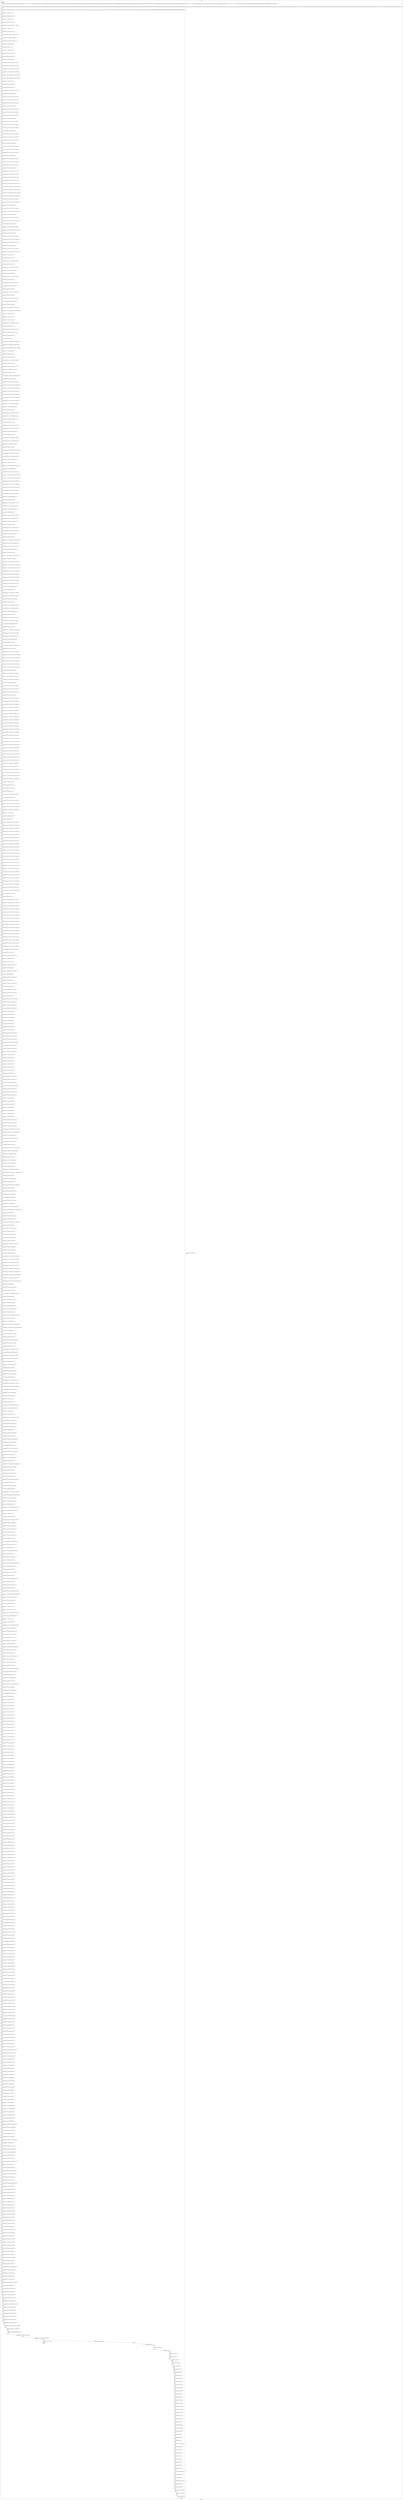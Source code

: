 digraph G {
label="Btor2XCFA";
subgraph cluster_0 {
label="main";
main_init[];
l1[];
l3[];
l4[];
l5[];
l6[];
l7[];
l8[];
l9[];
l10[];
l11[];
l12[];
l13[];
l14[];
l15[];
l16[];
l17[];
l18[];
l19[];
l20[];
l21[];
l22[];
l23[];
l24[];
l25[];
l26[];
l27[];
l28[];
l29[];
l30[];
l31[];
l32[];
l33[];
l34[];
l35[];
l36[];
l37[];
l38[];
l39[];
l40[];
l41[];
l42[];
l43[];
l44[];
l45[];
l46[];
l47[];
l48[];
l49[];
l50[];
l51[];
l52[];
l53[];
l54[];
l55[];
l56[];
l57[];
l58[];
l59[];
l60[];
l61[];
l62[];
l63[];
l64[];
l65[];
l66[];
l67[];
l68[];
l69[];
l70[];
l71[];
l72[];
l73[];
l74[];
l75[];
l76[];
l77[];
l78[];
l79[];
l80[];
l81[];
l82[];
l83[];
l84[];
l85[];
l86[];
l87[];
l88[];
l89[];
l90[];
l91[];
l92[];
l93[];
l94[];
l95[];
l96[];
l97[];
l98[];
l99[];
l100[];
l101[];
l102[];
l103[];
l104[];
l105[];
l106[];
l107[];
l108[];
l109[];
l110[];
l111[];
l112[];
l113[];
l114[];
l115[];
l116[];
l117[];
l118[];
l119[];
l120[];
l121[];
l122[];
l123[];
l124[];
l125[];
l126[];
l127[];
l128[];
l129[];
l130[];
l131[];
l132[];
l133[];
l134[];
l135[];
l136[];
l137[];
l138[];
l139[];
l140[];
l141[];
l142[];
l143[];
l144[];
l145[];
l146[];
l147[];
l148[];
l149[];
l150[];
l151[];
l152[];
l153[];
l154[];
l155[];
l156[];
l157[];
l158[];
l159[];
l160[];
l161[];
l162[];
l163[];
l164[];
l165[];
l166[];
l167[];
l168[];
l169[];
l170[];
l171[];
l172[];
l173[];
l174[];
l175[];
l176[];
l177[];
l178[];
l179[];
l180[];
l181[];
l182[];
l183[];
l184[];
l185[];
l186[];
l187[];
l188[];
l189[];
l190[];
l191[];
l192[];
l193[];
l194[];
l195[];
l196[];
l197[];
l198[];
l199[];
l200[];
l201[];
l202[];
l203[];
l204[];
l205[];
l206[];
l207[];
l208[];
l209[];
l210[];
l211[];
l212[];
l213[];
l214[];
l215[];
l216[];
l217[];
l218[];
l219[];
l220[];
l221[];
l222[];
l223[];
l224[];
l225[];
l226[];
l227[];
l228[];
l229[];
l230[];
l231[];
l232[];
l233[];
l234[];
l235[];
l236[];
l237[];
l238[];
l239[];
l240[];
l241[];
l242[];
l243[];
l244[];
l245[];
l246[];
l247[];
l248[];
l249[];
l250[];
l251[];
l252[];
l253[];
l254[];
l255[];
l256[];
l257[];
l258[];
l259[];
l260[];
l261[];
l262[];
l263[];
l264[];
l265[];
l266[];
l267[];
l268[];
l269[];
l270[];
l271[];
l272[];
l273[];
l274[];
l275[];
l276[];
l277[];
l278[];
l279[];
l280[];
l281[];
l282[];
l283[];
l284[];
l285[];
l286[];
l287[];
l288[];
l289[];
l290[];
l291[];
l292[];
l293[];
l294[];
l295[];
l296[];
l297[];
l298[];
l299[];
l300[];
l301[];
l302[];
l303[];
l304[];
l305[];
l306[];
l307[];
l308[];
l309[];
l310[];
l311[];
l312[];
l313[];
l314[];
l315[];
l316[];
l317[];
l318[];
l319[];
l320[];
l321[];
l322[];
l323[];
l324[];
l325[];
l326[];
l327[];
l328[];
l329[];
l330[];
l331[];
l332[];
l333[];
l334[];
l335[];
l336[];
l337[];
l338[];
l339[];
l340[];
l341[];
l342[];
l343[];
l344[];
l345[];
l346[];
l347[];
l348[];
l349[];
l350[];
l351[];
l352[];
l353[];
l354[];
l355[];
l356[];
l357[];
l358[];
l359[];
l360[];
l361[];
l362[];
l363[];
l364[];
l365[];
l366[];
l367[];
l368[];
l369[];
l370[];
l371[];
l372[];
l373[];
l374[];
l375[];
l376[];
l377[];
l378[];
l379[];
l380[];
l381[];
l382[];
l383[];
l384[];
l385[];
l386[];
l387[];
l388[];
l389[];
l390[];
l391[];
l392[];
l393[];
l394[];
l395[];
l396[];
l397[];
l398[];
l399[];
l400[];
l401[];
l402[];
l403[];
l404[];
l405[];
l406[];
l407[];
l408[];
l409[];
l410[];
l411[];
l412[];
l413[];
l414[];
l415[];
l416[];
l417[];
l418[];
l419[];
l420[];
l421[];
l422[];
l423[];
l424[];
l425[];
l426[];
l427[];
l428[];
l429[];
l430[];
l431[];
l432[];
l433[];
l434[];
l435[];
l436[];
l437[];
l438[];
l439[];
l440[];
l441[];
l442[];
l443[];
l444[];
l445[];
l446[];
l447[];
l448[];
l449[];
l450[];
l451[];
l452[];
l453[];
l454[];
l455[];
l456[];
l457[];
l458[];
l459[];
l460[];
l461[];
l462[];
l463[];
l464[];
l465[];
l466[];
l467[];
l468[];
l469[];
l470[];
l471[];
l472[];
l473[];
l474[];
l475[];
l476[];
l477[];
l478[];
l479[];
l480[];
l481[];
l482[];
l483[];
l484[];
l485[];
l486[];
l487[];
l488[];
l489[];
l490[];
l491[];
l492[];
l493[];
l494[];
l495[];
l496[];
l497[];
l498[];
l499[];
l500[];
l501[];
l502[];
l503[];
l504[];
l505[];
l506[];
l507[];
l508[];
l509[];
l510[];
l511[];
l512[];
l513[];
l514[];
l515[];
l516[];
l517[];
l518[];
l519[];
l520[];
l521[];
l522[];
l523[];
l524[];
l525[];
l526[];
l527[];
l528[];
l529[];
l530[];
l531[];
l532[];
l533[];
l534[];
l535[];
l536[];
l537[];
l538[];
l539[];
l540[];
l541[];
l542[];
l543[];
l544[];
l545[];
l546[];
l547[];
l548[];
l549[];
l550[];
l551[];
l552[];
l553[];
l554[];
l555[];
l556[];
l557[];
l558[];
l559[];
l560[];
l561[];
l562[];
l563[];
l564[];
l565[];
l566[];
l567[];
l568[];
l569[];
l570[];
l571[];
l572[];
l573[];
l574[];
l575[];
l576[];
l577[];
l578[];
l579[];
l580[];
l581[];
l582[];
l583[];
l584[];
l585[];
l586[];
l587[];
l588[];
l589[];
l590[];
l591[];
l592[];
l593[];
l594[];
l595[];
l596[];
l597[];
l598[];
l599[];
l600[];
l601[];
l602[];
l603[];
l604[];
l605[];
l606[];
l607[];
l608[];
l609[];
l610[];
l611[];
l612[];
l613[];
l614[];
l615[];
l616[];
l617[];
l618[];
l619[];
l620[];
l621[];
l622[];
l623[];
l624[];
l625[];
l626[];
l627[];
l628[];
l629[];
l630[];
l631[];
l632[];
l633[];
l634[];
l635[];
l636[];
l637[];
l638[];
l639[];
l640[];
l641[];
l642[];
l643[];
l644[];
l645[];
l646[];
l647[];
l648[];
l649[];
l650[];
l651[];
l652[];
l653[];
l654[];
l655[];
l656[];
l657[];
l658[];
l659[];
l660[];
l661[];
l662[];
l663[];
l664[];
l665[];
l666[];
l667[];
l668[];
l669[];
l670[];
l671[];
l672[];
l673[];
l674[];
l675[];
l676[];
l677[];
l678[];
l679[];
l680[];
l681[];
l682[];
l683[];
l684[];
l685[];
l686[];
l687[];
l688[];
l689[];
l690[];
l691[];
l692[];
l693[];
l694[];
l695[];
l696[];
l697[];
l698[];
l699[];
l700[];
l701[];
l702[];
l703[];
l704[];
l705[];
l706[];
l707[];
l708[];
l709[];
l710[];
l711[];
l712[];
l713[];
l714[];
l715[];
l716[];
l717[];
l718[];
l719[];
l720[];
l721[];
l722[];
l723[];
l724[];
l725[];
l726[];
l727[];
l728[];
l729[];
l730[];
l731[];
l732[];
l733[];
l734[];
l735[];
l736[];
l737[];
l738[];
l739[];
l740[];
l741[];
l742[];
l743[];
l744[];
l745[];
l746[];
l747[];
l748[];
l749[];
l750[];
l751[];
l752[];
l753[];
l754[];
l755[];
main_error[];
l756[];
l757[];
l758[];
l759[];
l760[];
l761[];
l762[];
l763[];
l764[];
l765[];
l766[];
l767[];
l768[];
l769[];
l770[];
l771[];
l772[];
l773[];
l774[];
l775[];
l776[];
l777[];
l778[];
l779[];
l780[];
l781[];
l782[];
l783[];
l784[];
l785[];
l786[];
l787[];
l788[];
l789[];
l790[];
l791[];
l792[];
l793[];
l794[];
l795[];
l796[];
l797[];
l798[];
l799[];
l800[];
l801[];
l802[];
l803[];
l804[];
l805[];
l806[];
main_init -> l1 [label="[(assign const_7 #b00000000),(assign const_40 #b0000000000000000),(assign const_73 #b0),(assign const_112 #b0000000000000000),(assign const_114 #b00000000000000000000000000010000),(assign const_126 #b0000000000000001),(assign const_130 #b00000000000000000000000000000000),(assign const_133 #b00000000000000000000000000000010),(assign const_134 #b000000000000000000000000),(assign const_135 #b00000000000000000000000000000001),(assign const_149 #b00000000),(assign const_166 #b00000000000000000000000000000011),(assign const_173 #b00000000000000000000000000000100),(assign const_180 #b00000000000000000000000000000101),(assign const_369 #b1111111111111111),(assign const_401 #b0000000000000000),(assign const_429 #b00000010),(assign const_431 #b00000001),(assign const_590 #b11111111111111111111111111111111),(assign const_615 #b00000011),(assign const_639 #b00000000000000000000000000000110),(assign const_653 #b00000000000000000000000000001010)] "];
l3 -> l4 [label="[(havoc input_125),(havoc input_129),(havoc input_153),(havoc input_159),(havoc input_165),(havoc input_172),(havoc input_179),(havoc input_187),(havoc input_222),(havoc input_230),(havoc input_236),(havoc input_242),(havoc input_255),(havoc input_267),(havoc input_366),(havoc input_367),(havoc input_374),(havoc input_380),(havoc input_386),(havoc input_391),(havoc input_396),(havoc input_420),(havoc input_428),(havoc input_430),(havoc input_432),(havoc input_441),(havoc input_442),(havoc input_443),(havoc input_444),(havoc input_445),(havoc input_446),(havoc input_471),(havoc input_474),(havoc input_475),(havoc input_476),(havoc input_477),(havoc input_478),(havoc input_479),(havoc input_521)] "];
l4 -> l5 [label="[(assign binary_113 (++ state_41 const_112))] "];
l5 -> l6 [label="[(assign binary_115 (bvashr binary_113 const_114))] "];
l6 -> l7 [label="[(assign binary_116 (++ state_43 const_112))] "];
l7 -> l8 [label="[(assign binary_117 (bvashr binary_116 const_114))] "];
l8 -> l9 [label="[(assign comparison_118 (ite (= binary_115 binary_117) #b1 #b0))] "];
l9 -> l10 [label="[(assign binary_119 (++ state_49 const_112))] "];
l10 -> l11 [label="[(assign binary_120 (bvashr binary_119 const_114))] "];
l11 -> l12 [label="[(assign comparison_121 (ite (= binary_115 binary_120) #b1 #b0))] "];
l12 -> l13 [label="[(assign binary_122 (bvor comparison_118 comparison_121))] "];
l13 -> l14 [label="[(assign binary_123 (bvand (bvnot state_110) binary_122))] "];
l14 -> l15 [label="[(assign binary_127 (bvxor const_126 state_59))] "];
l15 -> l16 [label="[(assign slice_128 (extract binary_127 0 8))] "];
l16 -> l17 [label="[(assign binary_131 (++ state_65 const_112))] "];
l17 -> l18 [label="[(assign binary_132 (bvashr binary_131 const_114))] "];
l18 -> l19 [label="[(assign binary_136 (bvmul const_133 binary_132))] "];
l19 -> l20 [label="[(assign binary_137 (bvadd const_135 binary_136))] "];
l20 -> l21 [label="[(assign comparison_138 (ite (= const_130 binary_137) #b1 #b0))] "];
l21 -> l22 [label="[(assign comparison_139 (ite (= const_135 binary_137) #b1 #b0))] "];
l22 -> l23 [label="[(assign comparison_140 (ite (= const_133 binary_137) #b1 #b0))] "];
l23 -> l24 [label="[(assign ternary_141 (ite (= comparison_140 #b1) state_36 state_38))] "];
l24 -> l25 [label="[(assign ternary_142 (ite (= comparison_139 #b1) state_34 ternary_141))] "];
l25 -> l26 [label="[(assign ternary_143 (ite (= comparison_138 #b1) state_32 ternary_142))] "];
l26 -> l27 [label="[(assign binary_144 (++ const_134 ternary_143))] "];
l27 -> l28 [label="[(assign binary_145 (bvmul const_133 binary_144))] "];
l28 -> l29 [label="[(assign binary_146 (bvadd binary_132 binary_145))] "];
l29 -> l30 [label="[(assign comparison_147 (ite (= const_130 binary_146) #b1 #b0))] "];
l30 -> l31 [label="[(assign binary_148 (bvand input_129 comparison_147))] "];
l31 -> l32 [label="[(assign ternary_150 (ite (= binary_148 #b1) const_149 state_8))] "];
l32 -> l33 [label="[(assign ternary_151 (ite (= input_125 #b1) slice_128 ternary_150))] "];
l33 -> l34 [label="[(assign comparison_154 (ite (= const_135 binary_146) #b1 #b0))] "];
l34 -> l35 [label="[(assign binary_155 (bvand input_129 comparison_154))] "];
l35 -> l36 [label="[(assign ternary_156 (ite (= binary_155 #b1) const_149 state_10))] "];
l36 -> l37 [label="[(assign ternary_157 (ite (= input_153 #b1) slice_128 ternary_156))] "];
l37 -> l38 [label="[(assign comparison_160 (ite (= const_133 binary_146) #b1 #b0))] "];
l38 -> l39 [label="[(assign binary_161 (bvand input_129 comparison_160))] "];
l39 -> l40 [label="[(assign ternary_162 (ite (= binary_161 #b1) const_149 state_12))] "];
l40 -> l41 [label="[(assign ternary_163 (ite (= input_159 #b1) slice_128 ternary_162))] "];
l41 -> l42 [label="[(assign comparison_167 (ite (= const_166 binary_146) #b1 #b0))] "];
l42 -> l43 [label="[(assign binary_168 (bvand input_129 comparison_167))] "];
l43 -> l44 [label="[(assign ternary_169 (ite (= binary_168 #b1) const_149 state_14))] "];
l44 -> l45 [label="[(assign ternary_170 (ite (= input_165 #b1) slice_128 ternary_169))] "];
l45 -> l46 [label="[(assign comparison_174 (ite (= const_173 binary_146) #b1 #b0))] "];
l46 -> l47 [label="[(assign binary_175 (bvand input_129 comparison_174))] "];
l47 -> l48 [label="[(assign ternary_176 (ite (= binary_175 #b1) const_149 state_16))] "];
l48 -> l49 [label="[(assign ternary_177 (ite (= input_172 #b1) slice_128 ternary_176))] "];
l49 -> l50 [label="[(assign comparison_181 (ite (= const_180 binary_146) #b1 #b0))] "];
l50 -> l51 [label="[(assign binary_182 (bvand input_129 comparison_181))] "];
l51 -> l52 [label="[(assign ternary_183 (ite (= binary_182 #b1) const_149 state_18))] "];
l52 -> l53 [label="[(assign ternary_184 (ite (= input_179 #b1) slice_128 ternary_183))] "];
l53 -> l54 [label="[(assign comparison_186 (ite (= const_130 binary_132) #b1 #b0))] "];
l54 -> l55 [label="[(assign binary_188 (bvand comparison_186 input_187))] "];
l55 -> l56 [label="[(assign comparison_189 (ite (= const_135 binary_132) #b1 #b0))] "];
l56 -> l57 [label="[(assign comparison_190 (ite (= const_133 binary_132) #b1 #b0))] "];
l57 -> l58 [label="[(assign comparison_191 (ite (= const_166 binary_132) #b1 #b0))] "];
l58 -> l59 [label="[(assign comparison_192 (ite (= const_173 binary_132) #b1 #b0))] "];
l59 -> l60 [label="[(assign ternary_193 (ite (= comparison_192 #b1) state_16 state_18))] "];
l60 -> l61 [label="[(assign ternary_194 (ite (= comparison_191 #b1) state_14 ternary_193))] "];
l61 -> l62 [label="[(assign ternary_195 (ite (= comparison_190 #b1) state_12 ternary_194))] "];
l62 -> l63 [label="[(assign ternary_196 (ite (= comparison_189 #b1) state_10 ternary_195))] "];
l63 -> l64 [label="[(assign ternary_197 (ite (= comparison_186 #b1) state_8 ternary_196))] "];
l64 -> l65 [label="[(assign ternary_198 (ite (= binary_148 #b1) const_149 state_20))] "];
l65 -> l66 [label="[(assign ternary_199 (ite (= binary_188 #b1) ternary_197 ternary_198))] "];
l66 -> l67 [label="[(assign binary_201 (bvand comparison_189 input_187))] "];
l67 -> l68 [label="[(assign ternary_202 (ite (= binary_155 #b1) const_149 state_22))] "];
l68 -> l69 [label="[(assign ternary_203 (ite (= binary_201 #b1) ternary_197 ternary_202))] "];
l69 -> l70 [label="[(assign binary_205 (bvand comparison_190 input_187))] "];
l70 -> l71 [label="[(assign ternary_206 (ite (= binary_161 #b1) const_149 state_24))] "];
l71 -> l72 [label="[(assign ternary_207 (ite (= binary_205 #b1) ternary_197 ternary_206))] "];
l72 -> l73 [label="[(assign binary_209 (bvand comparison_191 input_187))] "];
l73 -> l74 [label="[(assign ternary_210 (ite (= binary_168 #b1) const_149 state_26))] "];
l74 -> l75 [label="[(assign ternary_211 (ite (= binary_209 #b1) ternary_197 ternary_210))] "];
l75 -> l76 [label="[(assign binary_213 (bvand comparison_192 input_187))] "];
l76 -> l77 [label="[(assign ternary_214 (ite (= binary_175 #b1) const_149 state_28))] "];
l77 -> l78 [label="[(assign ternary_215 (ite (= binary_213 #b1) ternary_197 ternary_214))] "];
l78 -> l79 [label="[(assign comparison_217 (ite (= const_180 binary_132) #b1 #b0))] "];
l79 -> l80 [label="[(assign binary_218 (bvand input_187 comparison_217))] "];
l80 -> l81 [label="[(assign ternary_219 (ite (= binary_182 #b1) const_149 state_30))] "];
l81 -> l82 [label="[(assign ternary_220 (ite (= binary_218 #b1) ternary_197 ternary_219))] "];
l82 -> l83 [label="[(assign binary_223 (++ state_45 const_112))] "];
l83 -> l84 [label="[(assign binary_224 (bvashr binary_223 const_114))] "];
l84 -> l85 [label="[(assign comparison_225 (ite (= const_130 binary_224) #b1 #b0))] "];
l85 -> l86 [label="[(assign binary_226 (bvadd const_135 binary_224))] "];
l86 -> l87 [label="[(assign comparison_227 (ite (= const_130 binary_226) #b1 #b0))] "];
l87 -> l88 [label="[(assign binary_228 (bvor comparison_225 comparison_227))] "];
l88 -> l89 [label="[(assign binary_229 (bvand input_222 binary_228))] "];
l89 -> l90 [label="[(assign comparison_231 (ite (= const_130 binary_117) #b1 #b0))] "];
l90 -> l91 [label="[(assign binary_232 (bvadd const_135 binary_117))] "];
l91 -> l92 [label="[(assign comparison_233 (ite (= const_130 binary_232) #b1 #b0))] "];
l92 -> l93 [label="[(assign binary_234 (bvor comparison_231 comparison_233))] "];
l93 -> l94 [label="[(assign binary_235 (bvand input_230 binary_234))] "];
l94 -> l95 [label="[(assign comparison_237 (ite (= const_130 binary_115) #b1 #b0))] "];
l95 -> l96 [label="[(assign binary_238 (bvadd const_135 binary_115))] "];
l96 -> l97 [label="[(assign comparison_239 (ite (= const_130 binary_238) #b1 #b0))] "];
l97 -> l98 [label="[(assign binary_240 (bvor comparison_237 comparison_239))] "];
l98 -> l99 [label="[(assign binary_241 (bvand input_236 binary_240))] "];
l99 -> l100 [label="[(assign ternary_243 (ite (= comparison_189 #b1) state_49 state_51))] "];
l100 -> l101 [label="[(assign ternary_244 (ite (= comparison_186 #b1) state_47 ternary_243))] "];
l101 -> l102 [label="[(assign binary_245 (++ ternary_244 const_112))] "];
l102 -> l103 [label="[(assign binary_246 (bvashr binary_245 const_114))] "];
l103 -> l104 [label="[(assign binary_247 (bvmul const_133 binary_246))] "];
l104 -> l105 [label="[(assign comparison_248 (ite (= const_130 binary_247) #b1 #b0))] "];
l105 -> l106 [label="[(assign binary_249 (bvadd const_135 binary_247))] "];
l106 -> l107 [label="[(assign comparison_250 (ite (= const_130 binary_249) #b1 #b0))] "];
l107 -> l108 [label="[(assign binary_251 (bvor comparison_248 comparison_250))] "];
l108 -> l109 [label="[(assign binary_252 (bvand input_242 binary_251))] "];
l109 -> l110 [label="[(assign slice_253 (extract state_65 0 8))] "];
l110 -> l111 [label="[(assign ternary_254 (ite (= comparison_250 #b1) slice_253 slice_128))] "];
l111 -> l112 [label="[(assign ternary_256 (ite (= comparison_189 #b1) state_43 state_45))] "];
l112 -> l113 [label="[(assign ternary_257 (ite (= comparison_186 #b1) state_41 ternary_256))] "];
l113 -> l114 [label="[(assign binary_258 (++ ternary_257 const_112))] "];
l114 -> l115 [label="[(assign binary_259 (bvashr binary_258 const_114))] "];
l115 -> l116 [label="[(assign binary_260 (bvmul const_133 binary_259))] "];
l116 -> l117 [label="[(assign comparison_261 (ite (= const_130 binary_260) #b1 #b0))] "];
l117 -> l118 [label="[(assign binary_262 (bvadd const_135 binary_260))] "];
l118 -> l119 [label="[(assign comparison_263 (ite (= const_130 binary_262) #b1 #b0))] "];
l119 -> l120 [label="[(assign binary_264 (bvor comparison_261 comparison_263))] "];
l120 -> l121 [label="[(assign binary_265 (bvand input_255 binary_264))] "];
l121 -> l122 [label="[(assign ternary_266 (ite (= comparison_263 #b1) slice_253 slice_128))] "];
l122 -> l123 [label="[(assign binary_268 (bvand comparison_186 input_267))] "];
l123 -> l124 [label="[(assign ternary_269 (ite (= binary_268 #b1) const_149 state_32))] "];
l124 -> l125 [label="[(assign ternary_270 (ite (= binary_265 #b1) ternary_266 ternary_269))] "];
l125 -> l126 [label="[(assign ternary_271 (ite (= binary_252 #b1) ternary_254 ternary_270))] "];
l126 -> l127 [label="[(assign ternary_272 (ite (= binary_241 #b1) const_149 ternary_271))] "];
l127 -> l128 [label="[(assign ternary_273 (ite (= binary_235 #b1) const_149 ternary_272))] "];
l128 -> l129 [label="[(assign ternary_274 (ite (= binary_229 #b1) const_149 ternary_273))] "];
l129 -> l130 [label="[(assign comparison_276 (ite (= const_135 binary_224) #b1 #b0))] "];
l130 -> l131 [label="[(assign comparison_277 (ite (= const_135 binary_226) #b1 #b0))] "];
l131 -> l132 [label="[(assign binary_278 (bvor comparison_276 comparison_277))] "];
l132 -> l133 [label="[(assign binary_279 (bvand input_222 binary_278))] "];
l133 -> l134 [label="[(assign comparison_280 (ite (= const_135 binary_117) #b1 #b0))] "];
l134 -> l135 [label="[(assign comparison_281 (ite (= const_135 binary_232) #b1 #b0))] "];
l135 -> l136 [label="[(assign binary_282 (bvor comparison_280 comparison_281))] "];
l136 -> l137 [label="[(assign binary_283 (bvand input_230 binary_282))] "];
l137 -> l138 [label="[(assign comparison_284 (ite (= const_135 binary_115) #b1 #b0))] "];
l138 -> l139 [label="[(assign comparison_285 (ite (= const_135 binary_238) #b1 #b0))] "];
l139 -> l140 [label="[(assign binary_286 (bvor comparison_284 comparison_285))] "];
l140 -> l141 [label="[(assign binary_287 (bvand input_236 binary_286))] "];
l141 -> l142 [label="[(assign comparison_288 (ite (= const_135 binary_247) #b1 #b0))] "];
l142 -> l143 [label="[(assign comparison_289 (ite (= const_135 binary_249) #b1 #b0))] "];
l143 -> l144 [label="[(assign binary_290 (bvor comparison_288 comparison_289))] "];
l144 -> l145 [label="[(assign binary_291 (bvand input_242 binary_290))] "];
l145 -> l146 [label="[(assign ternary_292 (ite (= comparison_289 #b1) slice_253 slice_128))] "];
l146 -> l147 [label="[(assign comparison_293 (ite (= const_135 binary_260) #b1 #b0))] "];
l147 -> l148 [label="[(assign comparison_294 (ite (= const_135 binary_262) #b1 #b0))] "];
l148 -> l149 [label="[(assign binary_295 (bvor comparison_293 comparison_294))] "];
l149 -> l150 [label="[(assign binary_296 (bvand input_255 binary_295))] "];
l150 -> l151 [label="[(assign ternary_297 (ite (= comparison_294 #b1) slice_253 slice_128))] "];
l151 -> l152 [label="[(assign binary_298 (bvand comparison_189 input_267))] "];
l152 -> l153 [label="[(assign ternary_299 (ite (= binary_298 #b1) const_149 state_34))] "];
l153 -> l154 [label="[(assign ternary_300 (ite (= binary_296 #b1) ternary_297 ternary_299))] "];
l154 -> l155 [label="[(assign ternary_301 (ite (= binary_291 #b1) ternary_292 ternary_300))] "];
l155 -> l156 [label="[(assign ternary_302 (ite (= binary_287 #b1) const_149 ternary_301))] "];
l156 -> l157 [label="[(assign ternary_303 (ite (= binary_283 #b1) const_149 ternary_302))] "];
l157 -> l158 [label="[(assign ternary_304 (ite (= binary_279 #b1) const_149 ternary_303))] "];
l158 -> l159 [label="[(assign comparison_306 (ite (= const_133 binary_224) #b1 #b0))] "];
l159 -> l160 [label="[(assign comparison_307 (ite (= const_133 binary_226) #b1 #b0))] "];
l160 -> l161 [label="[(assign binary_308 (bvor comparison_306 comparison_307))] "];
l161 -> l162 [label="[(assign binary_309 (bvand input_222 binary_308))] "];
l162 -> l163 [label="[(assign comparison_310 (ite (= const_133 binary_117) #b1 #b0))] "];
l163 -> l164 [label="[(assign comparison_311 (ite (= const_133 binary_232) #b1 #b0))] "];
l164 -> l165 [label="[(assign binary_312 (bvor comparison_310 comparison_311))] "];
l165 -> l166 [label="[(assign binary_313 (bvand input_230 binary_312))] "];
l166 -> l167 [label="[(assign comparison_314 (ite (= const_133 binary_115) #b1 #b0))] "];
l167 -> l168 [label="[(assign comparison_315 (ite (= const_133 binary_238) #b1 #b0))] "];
l168 -> l169 [label="[(assign binary_316 (bvor comparison_314 comparison_315))] "];
l169 -> l170 [label="[(assign binary_317 (bvand input_236 binary_316))] "];
l170 -> l171 [label="[(assign comparison_318 (ite (= const_133 binary_247) #b1 #b0))] "];
l171 -> l172 [label="[(assign comparison_319 (ite (= const_133 binary_249) #b1 #b0))] "];
l172 -> l173 [label="[(assign binary_320 (bvor comparison_318 comparison_319))] "];
l173 -> l174 [label="[(assign binary_321 (bvand input_242 binary_320))] "];
l174 -> l175 [label="[(assign ternary_322 (ite (= comparison_319 #b1) slice_253 slice_128))] "];
l175 -> l176 [label="[(assign comparison_323 (ite (= const_133 binary_260) #b1 #b0))] "];
l176 -> l177 [label="[(assign comparison_324 (ite (= const_133 binary_262) #b1 #b0))] "];
l177 -> l178 [label="[(assign binary_325 (bvor comparison_323 comparison_324))] "];
l178 -> l179 [label="[(assign binary_326 (bvand input_255 binary_325))] "];
l179 -> l180 [label="[(assign ternary_327 (ite (= comparison_324 #b1) slice_253 slice_128))] "];
l180 -> l181 [label="[(assign binary_328 (bvand comparison_190 input_267))] "];
l181 -> l182 [label="[(assign ternary_329 (ite (= binary_328 #b1) const_149 state_36))] "];
l182 -> l183 [label="[(assign ternary_330 (ite (= binary_326 #b1) ternary_327 ternary_329))] "];
l183 -> l184 [label="[(assign ternary_331 (ite (= binary_321 #b1) ternary_322 ternary_330))] "];
l184 -> l185 [label="[(assign ternary_332 (ite (= binary_317 #b1) const_149 ternary_331))] "];
l185 -> l186 [label="[(assign ternary_333 (ite (= binary_313 #b1) const_149 ternary_332))] "];
l186 -> l187 [label="[(assign ternary_334 (ite (= binary_309 #b1) const_149 ternary_333))] "];
l187 -> l188 [label="[(assign comparison_336 (ite (= const_166 binary_224) #b1 #b0))] "];
l188 -> l189 [label="[(assign comparison_337 (ite (= const_166 binary_226) #b1 #b0))] "];
l189 -> l190 [label="[(assign binary_338 (bvor comparison_336 comparison_337))] "];
l190 -> l191 [label="[(assign binary_339 (bvand input_222 binary_338))] "];
l191 -> l192 [label="[(assign comparison_340 (ite (= const_166 binary_117) #b1 #b0))] "];
l192 -> l193 [label="[(assign comparison_341 (ite (= const_166 binary_232) #b1 #b0))] "];
l193 -> l194 [label="[(assign binary_342 (bvor comparison_340 comparison_341))] "];
l194 -> l195 [label="[(assign binary_343 (bvand input_230 binary_342))] "];
l195 -> l196 [label="[(assign comparison_344 (ite (= const_166 binary_115) #b1 #b0))] "];
l196 -> l197 [label="[(assign comparison_345 (ite (= const_166 binary_238) #b1 #b0))] "];
l197 -> l198 [label="[(assign binary_346 (bvor comparison_344 comparison_345))] "];
l198 -> l199 [label="[(assign binary_347 (bvand input_236 binary_346))] "];
l199 -> l200 [label="[(assign comparison_348 (ite (= const_166 binary_247) #b1 #b0))] "];
l200 -> l201 [label="[(assign comparison_349 (ite (= const_166 binary_249) #b1 #b0))] "];
l201 -> l202 [label="[(assign binary_350 (bvor comparison_348 comparison_349))] "];
l202 -> l203 [label="[(assign binary_351 (bvand input_242 binary_350))] "];
l203 -> l204 [label="[(assign ternary_352 (ite (= comparison_349 #b1) slice_253 slice_128))] "];
l204 -> l205 [label="[(assign comparison_353 (ite (= const_166 binary_260) #b1 #b0))] "];
l205 -> l206 [label="[(assign comparison_354 (ite (= const_166 binary_262) #b1 #b0))] "];
l206 -> l207 [label="[(assign binary_355 (bvor comparison_353 comparison_354))] "];
l207 -> l208 [label="[(assign binary_356 (bvand input_255 binary_355))] "];
l208 -> l209 [label="[(assign ternary_357 (ite (= comparison_354 #b1) slice_253 slice_128))] "];
l209 -> l210 [label="[(assign binary_358 (bvand comparison_191 input_267))] "];
l210 -> l211 [label="[(assign ternary_359 (ite (= binary_358 #b1) const_149 state_38))] "];
l211 -> l212 [label="[(assign ternary_360 (ite (= binary_356 #b1) ternary_357 ternary_359))] "];
l212 -> l213 [label="[(assign ternary_361 (ite (= binary_351 #b1) ternary_352 ternary_360))] "];
l213 -> l214 [label="[(assign ternary_362 (ite (= binary_347 #b1) const_149 ternary_361))] "];
l214 -> l215 [label="[(assign ternary_363 (ite (= binary_343 #b1) const_149 ternary_362))] "];
l215 -> l216 [label="[(assign ternary_364 (ite (= binary_339 #b1) const_149 ternary_363))] "];
l216 -> l217 [label="[(assign binary_368 (bvand input_367 comparison_186))] "];
l217 -> l218 [label="[(assign ternary_370 (ite (= binary_368 #b1) const_369 state_41))] "];
l218 -> l219 [label="[(assign ternary_371 (ite (= input_236 #b1) state_47 ternary_370))] "];
l219 -> l220 [label="[(assign ternary_372 (ite (= input_366 #b1) state_53 ternary_371))] "];
l220 -> l221 [label="[(assign binary_375 (bvand input_367 comparison_189))] "];
l221 -> l222 [label="[(assign ternary_376 (ite (= binary_375 #b1) const_369 state_43))] "];
l222 -> l223 [label="[(assign ternary_377 (ite (= input_230 #b1) state_49 ternary_376))] "];
l223 -> l224 [label="[(assign ternary_378 (ite (= input_374 #b1) state_55 ternary_377))] "];
l224 -> l225 [label="[(assign binary_381 (bvand input_367 comparison_190))] "];
l225 -> l226 [label="[(assign ternary_382 (ite (= binary_381 #b1) const_369 state_45))] "];
l226 -> l227 [label="[(assign ternary_383 (ite (= input_222 #b1) state_51 ternary_382))] "];
l227 -> l228 [label="[(assign ternary_384 (ite (= input_380 #b1) state_57 ternary_383))] "];
l228 -> l229 [label="[(assign ternary_387 (ite (= binary_368 #b1) const_369 state_47))] "];
l229 -> l230 [label="[(assign ternary_388 (ite (= input_236 #b1) const_369 ternary_387))] "];
l230 -> l231 [label="[(assign ternary_389 (ite (= input_386 #b1) state_53 ternary_388))] "];
l231 -> l232 [label="[(assign ternary_392 (ite (= binary_375 #b1) const_369 state_49))] "];
l232 -> l233 [label="[(assign ternary_393 (ite (= input_230 #b1) const_369 ternary_392))] "];
l233 -> l234 [label="[(assign ternary_394 (ite (= input_391 #b1) state_55 ternary_393))] "];
l234 -> l235 [label="[(assign ternary_397 (ite (= binary_381 #b1) const_369 state_51))] "];
l235 -> l236 [label="[(assign ternary_398 (ite (= input_222 #b1) const_369 ternary_397))] "];
l236 -> l237 [label="[(assign ternary_399 (ite (= input_396 #b1) state_57 ternary_398))] "];
l237 -> l238 [label="[(assign ternary_402 (ite (= binary_368 #b1) const_369 state_53))] "];
l238 -> l239 [label="[(assign ternary_403 (ite (= input_125 #b1) const_401 ternary_402))] "];
l239 -> l240 [label="[(assign ternary_404 (ite (= input_153 #b1) const_126 ternary_403))] "];
l240 -> l241 [label="[(assign ternary_405 (ite (= input_366 #b1) const_369 ternary_404))] "];
l241 -> l242 [label="[(assign ternary_406 (ite (= input_386 #b1) const_369 ternary_405))] "];
l242 -> l243 [label="[(assign ternary_408 (ite (= binary_375 #b1) const_369 state_55))] "];
l243 -> l244 [label="[(assign ternary_409 (ite (= input_159 #b1) const_401 ternary_408))] "];
l244 -> l245 [label="[(assign ternary_410 (ite (= input_165 #b1) const_126 ternary_409))] "];
l245 -> l246 [label="[(assign ternary_411 (ite (= input_374 #b1) const_369 ternary_410))] "];
l246 -> l247 [label="[(assign ternary_412 (ite (= input_391 #b1) const_369 ternary_411))] "];
l247 -> l248 [label="[(assign ternary_414 (ite (= binary_381 #b1) const_369 state_57))] "];
l248 -> l249 [label="[(assign ternary_415 (ite (= input_172 #b1) const_401 ternary_414))] "];
l249 -> l250 [label="[(assign ternary_416 (ite (= input_179 #b1) const_126 ternary_415))] "];
l250 -> l251 [label="[(assign ternary_417 (ite (= input_380 #b1) const_369 ternary_416))] "];
l251 -> l252 [label="[(assign ternary_418 (ite (= input_396 #b1) const_369 ternary_417))] "];
l252 -> l253 [label="[(assign binary_421 (++ binary_127 const_112))] "];
l253 -> l254 [label="[(assign binary_422 (bvashr binary_421 const_114))] "];
l254 -> l255 [label="[(assign binary_423 (bvadd const_135 binary_422))] "];
l255 -> l256 [label="[(assign slice_424 (extract binary_423 0 16))] "];
l256 -> l257 [label="[(assign ternary_425 (ite (= input_420 #b1) slice_424 binary_127))] "];
l257 -> l258 [label="[(assign binary_426 (bvxor const_126 ternary_425))] "];
l258 -> l259 [label="[(assign ternary_433 (ite (= input_432 #b1) const_149 state_61))] "];
l259 -> l260 [label="[(assign ternary_434 (ite (= input_430 #b1) const_431 ternary_433))] "];
l260 -> l261 [label="[(assign ternary_435 (ite (= input_428 #b1) const_429 ternary_434))] "];
l261 -> l262 [label="[(assign ternary_436 (ite (= input_420 #b1) const_149 ternary_435))] "];
l262 -> l263 [label="[(assign binary_438 (++ const_134 state_63))] "];
l263 -> l264 [label="[(assign binary_439 (bvadd const_135 binary_438))] "];
l264 -> l265 [label="[(assign slice_440 (extract binary_439 0 8))] "];
l265 -> l266 [label="[(assign ternary_447 (ite (= input_430 #b1) const_149 state_63))] "];
l266 -> l267 [label="[(assign ternary_448 (ite (= input_428 #b1) const_149 ternary_447))] "];
l267 -> l268 [label="[(assign ternary_449 (ite (= input_236 #b1) slice_440 ternary_448))] "];
l268 -> l269 [label="[(assign ternary_450 (ite (= input_125 #b1) slice_440 ternary_449))] "];
l269 -> l270 [label="[(assign ternary_451 (ite (= input_153 #b1) slice_440 ternary_450))] "];
l270 -> l271 [label="[(assign ternary_452 (ite (= input_446 #b1) slice_440 ternary_451))] "];
l271 -> l272 [label="[(assign ternary_453 (ite (= input_445 #b1) slice_440 ternary_452))] "];
l272 -> l273 [label="[(assign ternary_454 (ite (= input_366 #b1) slice_440 ternary_453))] "];
l273 -> l274 [label="[(assign ternary_455 (ite (= input_386 #b1) slice_440 ternary_454))] "];
l274 -> l275 [label="[(assign ternary_456 (ite (= input_230 #b1) slice_440 ternary_455))] "];
l275 -> l276 [label="[(assign ternary_457 (ite (= input_159 #b1) slice_440 ternary_456))] "];
l276 -> l277 [label="[(assign ternary_458 (ite (= input_165 #b1) slice_440 ternary_457))] "];
l277 -> l278 [label="[(assign ternary_459 (ite (= input_444 #b1) slice_440 ternary_458))] "];
l278 -> l279 [label="[(assign ternary_460 (ite (= input_443 #b1) slice_440 ternary_459))] "];
l279 -> l280 [label="[(assign ternary_461 (ite (= input_374 #b1) slice_440 ternary_460))] "];
l280 -> l281 [label="[(assign ternary_462 (ite (= input_391 #b1) slice_440 ternary_461))] "];
l281 -> l282 [label="[(assign ternary_463 (ite (= input_222 #b1) slice_440 ternary_462))] "];
l282 -> l283 [label="[(assign ternary_464 (ite (= input_172 #b1) slice_440 ternary_463))] "];
l283 -> l284 [label="[(assign ternary_465 (ite (= input_179 #b1) slice_440 ternary_464))] "];
l284 -> l285 [label="[(assign ternary_466 (ite (= input_442 #b1) slice_440 ternary_465))] "];
l285 -> l286 [label="[(assign ternary_467 (ite (= input_441 #b1) slice_440 ternary_466))] "];
l286 -> l287 [label="[(assign ternary_468 (ite (= input_380 #b1) slice_440 ternary_467))] "];
l287 -> l288 [label="[(assign ternary_469 (ite (= input_396 #b1) slice_440 ternary_468))] "];
l288 -> l289 [label="[(assign binary_472 (bvadd const_135 binary_132))] "];
l289 -> l290 [label="[(assign slice_473 (extract binary_472 0 16))] "];
l290 -> l291 [label="[(assign ternary_480 (ite (= input_367 #b1) slice_473 state_65))] "];
l291 -> l292 [label="[(assign ternary_481 (ite (= input_432 #b1) const_401 ternary_480))] "];
l292 -> l293 [label="[(assign ternary_482 (ite (= input_267 #b1) slice_473 ternary_481))] "];
l293 -> l294 [label="[(assign ternary_483 (ite (= input_479 #b1) const_401 ternary_482))] "];
l294 -> l295 [label="[(assign ternary_484 (ite (= input_255 #b1) slice_473 ternary_483))] "];
l295 -> l296 [label="[(assign ternary_485 (ite (= input_478 #b1) slice_473 ternary_484))] "];
l296 -> l297 [label="[(assign ternary_486 (ite (= input_477 #b1) const_401 ternary_485))] "];
l297 -> l298 [label="[(assign ternary_487 (ite (= input_242 #b1) slice_473 ternary_486))] "];
l298 -> l299 [label="[(assign ternary_488 (ite (= input_476 #b1) slice_473 ternary_487))] "];
l299 -> l300 [label="[(assign ternary_489 (ite (= input_430 #b1) const_401 ternary_488))] "];
l300 -> l301 [label="[(assign ternary_490 (ite (= input_129 #b1) slice_473 ternary_489))] "];
l301 -> l302 [label="[(assign ternary_491 (ite (= input_475 #b1) slice_473 ternary_490))] "];
l302 -> l303 [label="[(assign ternary_492 (ite (= input_474 #b1) const_401 ternary_491))] "];
l303 -> l304 [label="[(assign ternary_493 (ite (= input_187 #b1) slice_473 ternary_492))] "];
l304 -> l305 [label="[(assign ternary_494 (ite (= input_471 #b1) slice_473 ternary_493))] "];
l305 -> l306 [label="[(assign ternary_495 (ite (= input_420 #b1) const_401 ternary_494))] "];
l306 -> l307 [label="[(assign binary_500 (bvand (bvnot state_74) (bvnot input_432)))] "];
l307 -> l308 [label="[(assign binary_502 (bvor state_76 input_432))] "];
l308 -> l309 [label="[(assign binary_503 (bvand binary_502 (bvnot input_479)))] "];
l309 -> l310 [label="[(assign binary_504 (bvor binary_503 input_420))] "];
l310 -> l311 [label="[(assign binary_506 (bvor state_78 input_479))] "];
l311 -> l312 [label="[(assign binary_507 (bvand binary_506 (bvnot input_477)))] "];
l312 -> l313 [label="[(assign binary_509 (bvor state_80 input_477))] "];
l313 -> l314 [label="[(assign binary_510 (bvand binary_509 (bvnot input_430)))] "];
l314 -> l315 [label="[(assign binary_513 (bvor state_84 input_430))] "];
l315 -> l316 [label="[(assign binary_514 (bvand binary_513 (bvnot input_428)))] "];
l316 -> l317 [label="[(assign binary_516 (bvor state_86 input_428))] "];
l317 -> l318 [label="[(assign binary_517 (bvand binary_516 (bvnot input_474)))] "];
l318 -> l319 [label="[(assign binary_519 (bvor state_88 input_474))] "];
l319 -> l320 [label="[(assign binary_520 (bvand binary_519 (bvnot input_420)))] "];
l320 -> l321 [label="[(assign binary_522 (bvand binary_520 (bvnot input_521)))] "];
l321 -> l322 [label="[(assign binary_524 (bvor state_90 input_521))] "];
l322 -> l323 [label="[(assign binary_526 (bvand (bvnot state_92) (bvnot input_236)))] "];
l323 -> l324 [label="[(assign binary_527 (bvand binary_526 (bvnot input_125)))] "];
l324 -> l325 [label="[(assign binary_528 (bvand binary_527 (bvnot input_153)))] "];
l325 -> l326 [label="[(assign binary_529 (bvand binary_528 (bvnot input_446)))] "];
l326 -> l327 [label="[(assign binary_530 (bvor binary_529 input_445))] "];
l327 -> l328 [label="[(assign binary_531 (bvor binary_530 input_366))] "];
l328 -> l329 [label="[(assign binary_532 (bvor binary_531 input_386))] "];
l329 -> l330 [label="[(assign binary_534 (bvor state_94 input_236))] "];
l330 -> l331 [label="[(assign binary_535 (bvor binary_534 input_125))] "];
l331 -> l332 [label="[(assign binary_536 (bvor binary_535 input_153))] "];
l332 -> l333 [label="[(assign binary_537 (bvor binary_536 input_446))] "];
l333 -> l334 [label="[(assign binary_538 (bvand binary_537 (bvnot input_445)))] "];
l334 -> l335 [label="[(assign binary_539 (bvand binary_538 (bvnot input_366)))] "];
l335 -> l336 [label="[(assign binary_540 (bvand binary_539 (bvnot input_386)))] "];
l336 -> l337 [label="[(assign binary_543 (bvand (bvnot state_98) (bvnot input_230)))] "];
l337 -> l338 [label="[(assign binary_544 (bvand binary_543 (bvnot input_159)))] "];
l338 -> l339 [label="[(assign binary_545 (bvand binary_544 (bvnot input_165)))] "];
l339 -> l340 [label="[(assign binary_546 (bvand binary_545 (bvnot input_444)))] "];
l340 -> l341 [label="[(assign binary_547 (bvor binary_546 input_443))] "];
l341 -> l342 [label="[(assign binary_548 (bvor binary_547 input_374))] "];
l342 -> l343 [label="[(assign binary_549 (bvor binary_548 input_391))] "];
l343 -> l344 [label="[(assign binary_551 (bvor state_100 input_230))] "];
l344 -> l345 [label="[(assign binary_552 (bvor binary_551 input_159))] "];
l345 -> l346 [label="[(assign binary_553 (bvor binary_552 input_165))] "];
l346 -> l347 [label="[(assign binary_554 (bvor binary_553 input_444))] "];
l347 -> l348 [label="[(assign binary_555 (bvand binary_554 (bvnot input_443)))] "];
l348 -> l349 [label="[(assign binary_556 (bvand binary_555 (bvnot input_374)))] "];
l349 -> l350 [label="[(assign binary_557 (bvand binary_556 (bvnot input_391)))] "];
l350 -> l351 [label="[(assign binary_560 (bvand (bvnot state_104) (bvnot input_222)))] "];
l351 -> l352 [label="[(assign binary_561 (bvand binary_560 (bvnot input_172)))] "];
l352 -> l353 [label="[(assign binary_562 (bvand binary_561 (bvnot input_179)))] "];
l353 -> l354 [label="[(assign binary_563 (bvand binary_562 (bvnot input_442)))] "];
l354 -> l355 [label="[(assign binary_564 (bvor binary_563 input_441))] "];
l355 -> l356 [label="[(assign binary_565 (bvor binary_564 input_380))] "];
l356 -> l357 [label="[(assign binary_566 (bvor binary_565 input_396))] "];
l357 -> l358 [label="[(assign binary_568 (bvor state_106 input_222))] "];
l358 -> l359 [label="[(assign binary_569 (bvor binary_568 input_172))] "];
l359 -> l360 [label="[(assign binary_570 (bvor binary_569 input_179))] "];
l360 -> l361 [label="[(assign binary_571 (bvor binary_570 input_442))] "];
l361 -> l362 [label="[(assign binary_572 (bvand binary_571 (bvnot input_441)))] "];
l362 -> l363 [label="[(assign binary_573 (bvand binary_572 (bvnot input_380)))] "];
l363 -> l364 [label="[(assign binary_574 (bvand binary_573 (bvnot input_396)))] "];
l364 -> l365 [label="[(assign comparison_577 (ite (bvule const_166 binary_132) #b1 #b0))] "];
l365 -> l366 [label="[(assign binary_578 (bvand (bvnot state_74) (bvnot comparison_577)))] "];
l366 -> l367 [label="[(assign binary_579 (bvor (bvnot input_367) binary_578))] "];
l367 -> l368 [label="[(assign binary_580 (bvand (bvnot state_74) comparison_191))] "];
l368 -> l369 [label="[(assign binary_581 (bvor (bvnot input_432) binary_580))] "];
l369 -> l370 [label="[(assign binary_582 (bvand binary_579 binary_581))] "];
l370 -> l371 [label="[(assign comparison_583 (ite (bvule const_173 binary_132) #b1 #b0))] "];
l371 -> l372 [label="[(assign binary_584 (bvand state_76 (bvnot comparison_583)))] "];
l372 -> l373 [label="[(assign binary_585 (bvor (bvnot input_267) binary_584))] "];
l373 -> l374 [label="[(assign binary_586 (bvand binary_582 binary_585))] "];
l374 -> l375 [label="[(assign binary_587 (bvand state_76 comparison_192))] "];
l375 -> l376 [label="[(assign binary_588 (bvor (bvnot input_479) binary_587))] "];
l376 -> l377 [label="[(assign binary_589 (bvand binary_586 binary_588))] "];
l377 -> l378 [label="[(assign comparison_591 (ite (= const_590 binary_259) #b1 #b0))] "];
l378 -> l379 [label="[(assign binary_592 (bvand (bvnot comparison_577) (bvnot comparison_591)))] "];
l379 -> l380 [label="[(assign binary_593 (bvand state_78 binary_592))] "];
l380 -> l381 [label="[(assign binary_594 (bvor (bvnot input_255) binary_593))] "];
l381 -> l382 [label="[(assign binary_595 (bvand binary_589 binary_594))] "];
l382 -> l383 [label="[(assign binary_596 (bvand (bvnot comparison_577) comparison_591))] "];
l383 -> l384 [label="[(assign binary_597 (bvand state_78 binary_596))] "];
l384 -> l385 [label="[(assign binary_598 (bvor (bvnot input_478) binary_597))] "];
l385 -> l386 [label="[(assign binary_599 (bvand binary_595 binary_598))] "];
l386 -> l387 [label="[(assign binary_600 (bvand state_78 comparison_191))] "];
l387 -> l388 [label="[(assign binary_601 (bvor (bvnot input_477) binary_600))] "];
l388 -> l389 [label="[(assign binary_602 (bvand binary_599 binary_601))] "];
l389 -> l390 [label="[(assign comparison_603 (ite (= const_590 binary_246) #b1 #b0))] "];
l390 -> l391 [label="[(assign binary_604 (bvand (bvnot comparison_577) (bvnot comparison_603)))] "];
l391 -> l392 [label="[(assign binary_605 (bvand state_80 binary_604))] "];
l392 -> l393 [label="[(assign binary_606 (bvor (bvnot input_242) binary_605))] "];
l393 -> l394 [label="[(assign binary_607 (bvand binary_602 binary_606))] "];
l394 -> l395 [label="[(assign binary_608 (bvand (bvnot comparison_577) comparison_603))] "];
l395 -> l396 [label="[(assign binary_609 (bvand state_80 binary_608))] "];
l396 -> l397 [label="[(assign binary_610 (bvor (bvnot input_476) binary_609))] "];
l397 -> l398 [label="[(assign binary_611 (bvand binary_607 binary_610))] "];
l398 -> l399 [label="[(assign binary_612 (bvand state_80 comparison_191))] "];
l399 -> l400 [label="[(assign binary_613 (bvor (bvnot input_430) binary_612))] "];
l400 -> l401 [label="[(assign binary_614 (bvand binary_611 binary_613))] "];
l401 -> l402 [label="[(assign comparison_616 (ite (= const_615 state_63) #b1 #b0))] "];
l402 -> l403 [label="[(assign binary_617 (bvand state_84 comparison_616))] "];
l403 -> l404 [label="[(assign binary_618 (bvor (bvnot input_428) binary_617))] "];
l404 -> l405 [label="[(assign binary_619 (bvand binary_614 binary_618))] "];
l405 -> l406 [label="[(assign comparison_620 (ite (bvule const_133 binary_132) #b1 #b0))] "];
l406 -> l407 [label="[(assign comparison_621 (ite (= const_130 binary_136) #b1 #b0))] "];
l407 -> l408 [label="[(assign comparison_622 (ite (= const_135 binary_136) #b1 #b0))] "];
l408 -> l409 [label="[(assign comparison_623 (ite (= const_133 binary_136) #b1 #b0))] "];
l409 -> l410 [label="[(assign ternary_624 (ite (= comparison_623 #b1) state_36 state_38))] "];
l410 -> l411 [label="[(assign ternary_625 (ite (= comparison_622 #b1) state_34 ternary_624))] "];
l411 -> l412 [label="[(assign ternary_626 (ite (= comparison_621 #b1) state_32 ternary_625))] "];
l412 -> l413 [label="[(assign comparison_627 (ite (= const_149 ternary_626) #b1 #b0))] "];
l413 -> l414 [label="[(assign binary_628 (bvand (bvnot comparison_620) (bvnot comparison_627)))] "];
l414 -> l415 [label="[(assign binary_629 (bvand state_86 binary_628))] "];
l415 -> l416 [label="[(assign binary_630 (bvor (bvnot input_129) binary_629))] "];
l416 -> l417 [label="[(assign binary_631 (bvand binary_619 binary_630))] "];
l417 -> l418 [label="[(assign binary_632 (bvand (bvnot comparison_620) comparison_627))] "];
l418 -> l419 [label="[(assign binary_633 (bvand state_86 binary_632))] "];
l419 -> l420 [label="[(assign binary_634 (bvor (bvnot input_475) binary_633))] "];
l420 -> l421 [label="[(assign binary_635 (bvand binary_631 binary_634))] "];
l421 -> l422 [label="[(assign binary_636 (bvand state_86 comparison_190))] "];
l422 -> l423 [label="[(assign binary_637 (bvor (bvnot input_474) binary_636))] "];
l423 -> l424 [label="[(assign binary_638 (bvand binary_635 binary_637))] "];
l424 -> l425 [label="[(assign comparison_640 (ite (bvule const_639 binary_132) #b1 #b0))] "];
l425 -> l426 [label="[(assign binary_641 (bvsub binary_422 const_166))] "];
l426 -> l427 [label="[(assign binary_642 (++ const_134 ternary_197))] "];
l427 -> l428 [label="[(assign comparison_643 (ite (bvule binary_641 binary_642) #b1 #b0))] "];
l428 -> l429 [label="[(assign binary_644 (bvand (bvnot comparison_640) (bvnot comparison_643)))] "];
l429 -> l430 [label="[(assign binary_645 (bvand state_88 binary_644))] "];
l430 -> l431 [label="[(assign binary_646 (bvor (bvnot input_187) binary_645))] "];
l431 -> l432 [label="[(assign binary_647 (bvand binary_638 binary_646))] "];
l432 -> l433 [label="[(assign binary_648 (bvand state_88 (bvnot comparison_640)))] "];
l433 -> l434 [label="[(assign binary_649 (bvor (bvnot input_471) binary_648))] "];
l434 -> l435 [label="[(assign binary_650 (bvand binary_647 binary_649))] "];
l435 -> l436 [label="[(assign comparison_651 (ite (= const_639 binary_132) #b1 #b0))] "];
l436 -> l437 [label="[(assign binary_652 (bvand comparison_616 comparison_651))] "];
l437 -> l438 [label="[(assign comparison_654 (ite (= const_653 binary_422) #b1 #b0))] "];
l438 -> l439 [label="[(assign binary_655 (bvand binary_652 (bvnot comparison_654)))] "];
l439 -> l440 [label="[(assign binary_656 (bvand state_88 binary_655))] "];
l440 -> l441 [label="[(assign binary_657 (bvor (bvnot input_420) binary_656))] "];
l441 -> l442 [label="[(assign binary_658 (bvand binary_650 binary_657))] "];
l442 -> l443 [label="[(assign binary_659 (bvand state_88 comparison_654))] "];
l443 -> l444 [label="[(assign binary_660 (bvor (bvnot input_521) binary_659))] "];
l444 -> l445 [label="[(assign binary_661 (bvand binary_658 binary_660))] "];
l445 -> l446 [label="[(assign comparison_662 (ite (= const_431 state_61) #b1 #b0))] "];
l446 -> l447 [label="[(assign comparison_663 (ite (= const_590 binary_115) #b1 #b0))] "];
l447 -> l448 [label="[(assign binary_664 (bvand comparison_662 (bvnot comparison_663)))] "];
l448 -> l449 [label="[(assign binary_665 (bvand (bvnot state_92) binary_664))] "];
l449 -> l450 [label="[(assign binary_666 (bvor (bvnot input_236) binary_665))] "];
l450 -> l451 [label="[(assign binary_667 (bvand binary_661 binary_666))] "];
l451 -> l452 [label="[(assign binary_668 (++ state_47 const_112))] "];
l452 -> l453 [label="[(assign binary_669 (bvashr binary_668 const_114))] "];
l453 -> l454 [label="[(assign comparison_670 (ite (= const_590 binary_669) #b1 #b0))] "];
l454 -> l455 [label="[(assign binary_671 (bvand comparison_662 comparison_670))] "];
l455 -> l456 [label="[(assign binary_672 (++ state_53 const_112))] "];
l456 -> l457 [label="[(assign binary_673 (bvashr binary_672 const_114))] "];
l457 -> l458 [label="[(assign comparison_674 (ite (= const_590 binary_673) #b1 #b0))] "];
l458 -> l459 [label="[(assign binary_675 (bvand binary_671 comparison_674))] "];
l459 -> l460 [label="[(assign binary_676 (bvand (bvnot state_92) binary_675))] "];
l460 -> l461 [label="[(assign binary_677 (bvor (bvnot input_125) binary_676))] "];
l461 -> l462 [label="[(assign binary_678 (bvand binary_667 binary_677))] "];
l462 -> l463 [label="[(assign binary_679 (bvor binary_676 (bvnot input_153)))] "];
l463 -> l464 [label="[(assign binary_680 (bvand binary_678 binary_679))] "];
l464 -> l465 [label="[(assign binary_681 (bvand (bvnot state_92) comparison_662))] "];
l465 -> l466 [label="[(assign binary_682 (bvor (bvnot input_446) binary_681))] "];
l466 -> l467 [label="[(assign binary_683 (bvand binary_680 binary_682))] "];
l467 -> l468 [label="[(assign comparison_684 (ite (= const_429 state_61) #b1 #b0))] "];
l468 -> l469 [label="[(assign binary_685 (bvand comparison_674 comparison_684))] "];
l469 -> l470 [label="[(assign binary_686 (bvand state_94 binary_685))] "];
l470 -> l471 [label="[(assign binary_687 (bvor (bvnot input_445) binary_686))] "];
l471 -> l472 [label="[(assign binary_688 (bvand binary_683 binary_687))] "];
l472 -> l473 [label="[(assign binary_689 (bvand (bvnot comparison_674) comparison_684))] "];
l473 -> l474 [label="[(assign binary_690 (bvand comparison_663 binary_689))] "];
l474 -> l475 [label="[(assign binary_691 (bvand state_94 binary_690))] "];
l475 -> l476 [label="[(assign binary_692 (bvor (bvnot input_366) binary_691))] "];
l476 -> l477 [label="[(assign binary_693 (bvand binary_688 binary_692))] "];
l477 -> l478 [label="[(assign binary_694 (bvand (bvnot comparison_663) binary_689))] "];
l478 -> l479 [label="[(assign binary_695 (bvand state_94 binary_694))] "];
l479 -> l480 [label="[(assign binary_696 (bvor (bvnot input_386) binary_695))] "];
l480 -> l481 [label="[(assign binary_697 (bvand binary_693 binary_696))] "];
l481 -> l482 [label="[(assign comparison_698 (ite (= const_590 binary_117) #b1 #b0))] "];
l482 -> l483 [label="[(assign binary_699 (bvand comparison_662 (bvnot comparison_698)))] "];
l483 -> l484 [label="[(assign binary_700 (bvand (bvnot state_98) binary_699))] "];
l484 -> l485 [label="[(assign binary_701 (bvor (bvnot input_230) binary_700))] "];
l485 -> l486 [label="[(assign binary_702 (bvand binary_697 binary_701))] "];
l486 -> l487 [label="[(assign comparison_703 (ite (= const_590 binary_120) #b1 #b0))] "];
l487 -> l488 [label="[(assign binary_704 (bvand comparison_662 comparison_703))] "];
l488 -> l489 [label="[(assign binary_705 (++ state_55 const_112))] "];
l489 -> l490 [label="[(assign binary_706 (bvashr binary_705 const_114))] "];
l490 -> l491 [label="[(assign comparison_707 (ite (= const_590 binary_706) #b1 #b0))] "];
l491 -> l492 [label="[(assign binary_708 (bvand binary_704 comparison_707))] "];
l492 -> l493 [label="[(assign binary_709 (bvand (bvnot state_98) binary_708))] "];
l493 -> l494 [label="[(assign binary_710 (bvor (bvnot input_159) binary_709))] "];
l494 -> l495 [label="[(assign binary_711 (bvand binary_702 binary_710))] "];
l495 -> l496 [label="[(assign binary_712 (bvor binary_709 (bvnot input_165)))] "];
l496 -> l497 [label="[(assign binary_713 (bvand binary_711 binary_712))] "];
l497 -> l498 [label="[(assign binary_714 (bvand (bvnot state_98) comparison_662))] "];
l498 -> l499 [label="[(assign binary_715 (bvor (bvnot input_444) binary_714))] "];
l499 -> l500 [label="[(assign binary_716 (bvand binary_713 binary_715))] "];
l500 -> l501 [label="[(assign binary_717 (bvand comparison_684 comparison_707))] "];
l501 -> l502 [label="[(assign binary_718 (bvand state_100 binary_717))] "];
l502 -> l503 [label="[(assign binary_719 (bvor (bvnot input_443) binary_718))] "];
l503 -> l504 [label="[(assign binary_720 (bvand binary_716 binary_719))] "];
l504 -> l505 [label="[(assign binary_721 (bvand comparison_684 (bvnot comparison_707)))] "];
l505 -> l506 [label="[(assign binary_722 (bvand comparison_698 binary_721))] "];
l506 -> l507 [label="[(assign binary_723 (bvand state_100 binary_722))] "];
l507 -> l508 [label="[(assign binary_724 (bvor (bvnot input_374) binary_723))] "];
l508 -> l509 [label="[(assign binary_725 (bvand binary_720 binary_724))] "];
l509 -> l510 [label="[(assign binary_726 (bvand (bvnot comparison_698) binary_721))] "];
l510 -> l511 [label="[(assign binary_727 (bvand state_100 binary_726))] "];
l511 -> l512 [label="[(assign binary_728 (bvor (bvnot input_391) binary_727))] "];
l512 -> l513 [label="[(assign binary_729 (bvand binary_725 binary_728))] "];
l513 -> l514 [label="[(assign comparison_730 (ite (= const_590 binary_224) #b1 #b0))] "];
l514 -> l515 [label="[(assign binary_731 (bvand comparison_662 (bvnot comparison_730)))] "];
l515 -> l516 [label="[(assign binary_732 (bvand (bvnot state_104) binary_731))] "];
l516 -> l517 [label="[(assign binary_733 (bvor (bvnot input_222) binary_732))] "];
l517 -> l518 [label="[(assign binary_734 (bvand binary_729 binary_733))] "];
l518 -> l519 [label="[(assign binary_735 (++ state_51 const_112))] "];
l519 -> l520 [label="[(assign binary_736 (bvashr binary_735 const_114))] "];
l520 -> l521 [label="[(assign comparison_737 (ite (= const_590 binary_736) #b1 #b0))] "];
l521 -> l522 [label="[(assign binary_738 (bvand comparison_662 comparison_737))] "];
l522 -> l523 [label="[(assign binary_739 (++ state_57 const_112))] "];
l523 -> l524 [label="[(assign binary_740 (bvashr binary_739 const_114))] "];
l524 -> l525 [label="[(assign comparison_741 (ite (= const_590 binary_740) #b1 #b0))] "];
l525 -> l526 [label="[(assign binary_742 (bvand binary_738 comparison_741))] "];
l526 -> l527 [label="[(assign binary_743 (bvand (bvnot state_104) binary_742))] "];
l527 -> l528 [label="[(assign binary_744 (bvor (bvnot input_172) binary_743))] "];
l528 -> l529 [label="[(assign binary_745 (bvand binary_734 binary_744))] "];
l529 -> l530 [label="[(assign binary_746 (bvor binary_743 (bvnot input_179)))] "];
l530 -> l531 [label="[(assign binary_747 (bvand binary_745 binary_746))] "];
l531 -> l532 [label="[(assign binary_748 (bvand (bvnot state_104) comparison_662))] "];
l532 -> l533 [label="[(assign binary_749 (bvor (bvnot input_442) binary_748))] "];
l533 -> l534 [label="[(assign binary_750 (bvand binary_747 binary_749))] "];
l534 -> l535 [label="[(assign binary_751 (bvand comparison_684 comparison_741))] "];
l535 -> l536 [label="[(assign binary_752 (bvand state_106 binary_751))] "];
l536 -> l537 [label="[(assign binary_753 (bvor (bvnot input_441) binary_752))] "];
l537 -> l538 [label="[(assign binary_754 (bvand binary_750 binary_753))] "];
l538 -> l539 [label="[(assign binary_755 (bvand comparison_684 (bvnot comparison_741)))] "];
l539 -> l540 [label="[(assign binary_756 (bvand comparison_730 binary_755))] "];
l540 -> l541 [label="[(assign binary_757 (bvand state_106 binary_756))] "];
l541 -> l542 [label="[(assign binary_758 (bvor (bvnot input_380) binary_757))] "];
l542 -> l543 [label="[(assign binary_759 (bvand binary_754 binary_758))] "];
l543 -> l544 [label="[(assign binary_760 (bvand (bvnot comparison_730) binary_755))] "];
l544 -> l545 [label="[(assign binary_761 (bvand state_106 binary_760))] "];
l545 -> l546 [label="[(assign binary_762 (bvor (bvnot input_396) binary_761))] "];
l546 -> l547 [label="[(assign binary_763 (bvand binary_759 binary_762))] "];
l547 -> l548 [label="[(assign binary_764 (bvor input_367 input_432))] "];
l548 -> l549 [label="[(assign binary_765 (bvor input_267 binary_764))] "];
l549 -> l550 [label="[(assign binary_766 (bvor input_479 binary_765))] "];
l550 -> l551 [label="[(assign binary_767 (bvor input_255 binary_766))] "];
l551 -> l552 [label="[(assign binary_768 (bvor input_478 binary_767))] "];
l552 -> l553 [label="[(assign binary_769 (bvor input_477 binary_768))] "];
l553 -> l554 [label="[(assign binary_770 (bvor input_242 binary_769))] "];
l554 -> l555 [label="[(assign binary_771 (bvor input_476 binary_770))] "];
l555 -> l556 [label="[(assign binary_772 (bvor input_430 binary_771))] "];
l556 -> l557 [label="[(assign binary_773 (bvor input_428 binary_772))] "];
l557 -> l558 [label="[(assign binary_774 (bvor input_129 binary_773))] "];
l558 -> l559 [label="[(assign binary_775 (bvor input_475 binary_774))] "];
l559 -> l560 [label="[(assign binary_776 (bvor input_474 binary_775))] "];
l560 -> l561 [label="[(assign binary_777 (bvor input_187 binary_776))] "];
l561 -> l562 [label="[(assign binary_778 (bvor input_471 binary_777))] "];
l562 -> l563 [label="[(assign binary_779 (bvor input_420 binary_778))] "];
l563 -> l564 [label="[(assign binary_780 (bvor input_521 binary_779))] "];
l564 -> l565 [label="[(assign binary_781 (bvor input_236 binary_780))] "];
l565 -> l566 [label="[(assign binary_782 (bvor input_125 binary_781))] "];
l566 -> l567 [label="[(assign binary_783 (bvor input_153 binary_782))] "];
l567 -> l568 [label="[(assign binary_784 (bvor input_446 binary_783))] "];
l568 -> l569 [label="[(assign binary_785 (bvor input_445 binary_784))] "];
l569 -> l570 [label="[(assign binary_786 (bvor input_366 binary_785))] "];
l570 -> l571 [label="[(assign binary_787 (bvor input_386 binary_786))] "];
l571 -> l572 [label="[(assign binary_788 (bvor input_230 binary_787))] "];
l572 -> l573 [label="[(assign binary_789 (bvor input_159 binary_788))] "];
l573 -> l574 [label="[(assign binary_790 (bvor input_165 binary_789))] "];
l574 -> l575 [label="[(assign binary_791 (bvor input_444 binary_790))] "];
l575 -> l576 [label="[(assign binary_792 (bvor input_443 binary_791))] "];
l576 -> l577 [label="[(assign binary_793 (bvor input_374 binary_792))] "];
l577 -> l578 [label="[(assign binary_794 (bvor input_391 binary_793))] "];
l578 -> l579 [label="[(assign binary_795 (bvor input_222 binary_794))] "];
l579 -> l580 [label="[(assign binary_796 (bvor input_172 binary_795))] "];
l580 -> l581 [label="[(assign binary_797 (bvor input_179 binary_796))] "];
l581 -> l582 [label="[(assign binary_798 (bvor input_442 binary_797))] "];
l582 -> l583 [label="[(assign binary_799 (bvor input_441 binary_798))] "];
l583 -> l584 [label="[(assign binary_800 (bvor input_380 binary_799))] "];
l584 -> l585 [label="[(assign binary_801 (bvor input_396 binary_800))] "];
l585 -> l586 [label="[(assign binary_802 (bvand binary_763 binary_801))] "];
l586 -> l587 [label="[(assign binary_803 (bvand input_367 input_432))] "];
l587 -> l588 [label="[(assign binary_804 (bvand input_267 binary_764))] "];
l588 -> l589 [label="[(assign binary_805 (bvor binary_803 binary_804))] "];
l589 -> l590 [label="[(assign binary_806 (bvand input_479 binary_765))] "];
l590 -> l591 [label="[(assign binary_807 (bvor binary_805 binary_806))] "];
l591 -> l592 [label="[(assign binary_808 (bvand input_255 binary_766))] "];
l592 -> l593 [label="[(assign binary_809 (bvor binary_807 binary_808))] "];
l593 -> l594 [label="[(assign binary_810 (bvand input_478 binary_767))] "];
l594 -> l595 [label="[(assign binary_811 (bvor binary_809 binary_810))] "];
l595 -> l596 [label="[(assign binary_812 (bvand input_477 binary_768))] "];
l596 -> l597 [label="[(assign binary_813 (bvor binary_811 binary_812))] "];
l597 -> l598 [label="[(assign binary_814 (bvand input_242 binary_769))] "];
l598 -> l599 [label="[(assign binary_815 (bvor binary_813 binary_814))] "];
l599 -> l600 [label="[(assign binary_816 (bvand input_476 binary_770))] "];
l600 -> l601 [label="[(assign binary_817 (bvor binary_815 binary_816))] "];
l601 -> l602 [label="[(assign binary_818 (bvand input_430 binary_771))] "];
l602 -> l603 [label="[(assign binary_819 (bvor binary_817 binary_818))] "];
l603 -> l604 [label="[(assign binary_820 (bvand input_428 binary_772))] "];
l604 -> l605 [label="[(assign binary_821 (bvor binary_819 binary_820))] "];
l605 -> l606 [label="[(assign binary_822 (bvand input_129 binary_773))] "];
l606 -> l607 [label="[(assign binary_823 (bvor binary_821 binary_822))] "];
l607 -> l608 [label="[(assign binary_824 (bvand input_475 binary_774))] "];
l608 -> l609 [label="[(assign binary_825 (bvor binary_823 binary_824))] "];
l609 -> l610 [label="[(assign binary_826 (bvand input_474 binary_775))] "];
l610 -> l611 [label="[(assign binary_827 (bvor binary_825 binary_826))] "];
l611 -> l612 [label="[(assign binary_828 (bvand input_187 binary_776))] "];
l612 -> l613 [label="[(assign binary_829 (bvor binary_827 binary_828))] "];
l613 -> l614 [label="[(assign binary_830 (bvand input_471 binary_777))] "];
l614 -> l615 [label="[(assign binary_831 (bvor binary_829 binary_830))] "];
l615 -> l616 [label="[(assign binary_832 (bvand input_420 binary_778))] "];
l616 -> l617 [label="[(assign binary_833 (bvor binary_831 binary_832))] "];
l617 -> l618 [label="[(assign binary_834 (bvand input_521 binary_779))] "];
l618 -> l619 [label="[(assign binary_835 (bvor binary_833 binary_834))] "];
l619 -> l620 [label="[(assign binary_836 (bvand input_236 binary_780))] "];
l620 -> l621 [label="[(assign binary_837 (bvor binary_835 binary_836))] "];
l621 -> l622 [label="[(assign binary_838 (bvand input_125 binary_781))] "];
l622 -> l623 [label="[(assign binary_839 (bvor binary_837 binary_838))] "];
l623 -> l624 [label="[(assign binary_840 (bvand input_153 binary_782))] "];
l624 -> l625 [label="[(assign binary_841 (bvor binary_839 binary_840))] "];
l625 -> l626 [label="[(assign binary_842 (bvand input_446 binary_783))] "];
l626 -> l627 [label="[(assign binary_843 (bvor binary_841 binary_842))] "];
l627 -> l628 [label="[(assign binary_844 (bvand input_445 binary_784))] "];
l628 -> l629 [label="[(assign binary_845 (bvor binary_843 binary_844))] "];
l629 -> l630 [label="[(assign binary_846 (bvand input_366 binary_785))] "];
l630 -> l631 [label="[(assign binary_847 (bvor binary_845 binary_846))] "];
l631 -> l632 [label="[(assign binary_848 (bvand input_386 binary_786))] "];
l632 -> l633 [label="[(assign binary_849 (bvor binary_847 binary_848))] "];
l633 -> l634 [label="[(assign binary_850 (bvand input_230 binary_787))] "];
l634 -> l635 [label="[(assign binary_851 (bvor binary_849 binary_850))] "];
l635 -> l636 [label="[(assign binary_852 (bvand input_159 binary_788))] "];
l636 -> l637 [label="[(assign binary_853 (bvor binary_851 binary_852))] "];
l637 -> l638 [label="[(assign binary_854 (bvand input_165 binary_789))] "];
l638 -> l639 [label="[(assign binary_855 (bvor binary_853 binary_854))] "];
l639 -> l640 [label="[(assign binary_856 (bvand input_444 binary_790))] "];
l640 -> l641 [label="[(assign binary_857 (bvor binary_855 binary_856))] "];
l641 -> l642 [label="[(assign binary_858 (bvand input_443 binary_791))] "];
l642 -> l643 [label="[(assign binary_859 (bvor binary_857 binary_858))] "];
l643 -> l644 [label="[(assign binary_860 (bvand input_374 binary_792))] "];
l644 -> l645 [label="[(assign binary_861 (bvor binary_859 binary_860))] "];
l645 -> l646 [label="[(assign binary_862 (bvand input_391 binary_793))] "];
l646 -> l647 [label="[(assign binary_863 (bvor binary_861 binary_862))] "];
l647 -> l648 [label="[(assign binary_864 (bvand input_222 binary_794))] "];
l648 -> l649 [label="[(assign binary_865 (bvor binary_863 binary_864))] "];
l649 -> l650 [label="[(assign binary_866 (bvand input_172 binary_795))] "];
l650 -> l651 [label="[(assign binary_867 (bvor binary_865 binary_866))] "];
l651 -> l652 [label="[(assign binary_868 (bvand input_179 binary_796))] "];
l652 -> l653 [label="[(assign binary_869 (bvor binary_867 binary_868))] "];
l653 -> l654 [label="[(assign binary_870 (bvand input_442 binary_797))] "];
l654 -> l655 [label="[(assign binary_871 (bvor binary_869 binary_870))] "];
l655 -> l656 [label="[(assign binary_872 (bvand input_441 binary_798))] "];
l656 -> l657 [label="[(assign binary_873 (bvor binary_871 binary_872))] "];
l657 -> l658 [label="[(assign binary_874 (bvand input_380 binary_799))] "];
l658 -> l659 [label="[(assign binary_875 (bvor binary_873 binary_874))] "];
l659 -> l660 [label="[(assign binary_876 (bvand input_396 binary_800))] "];
l660 -> l661 [label="[(assign binary_877 (bvor binary_875 binary_876))] "];
l661 -> l662 [label="[(assign binary_878 (bvand binary_802 (bvnot binary_877)))] "];
l662 -> l663 [label="[(assign binary_879 (bvand (bvnot state_74) state_76))] "];
l663 -> l664 [label="[(assign binary_880 (bvor (bvnot state_74) state_76))] "];
l664 -> l665 [label="[(assign binary_881 (bvand state_78 binary_880))] "];
l665 -> l666 [label="[(assign binary_882 (bvor binary_879 binary_881))] "];
l666 -> l667 [label="[(assign binary_883 (bvor state_78 binary_880))] "];
l667 -> l668 [label="[(assign binary_884 (bvand state_80 binary_883))] "];
l668 -> l669 [label="[(assign binary_885 (bvor binary_882 binary_884))] "];
l669 -> l670 [label="[(assign binary_886 (bvor state_80 binary_883))] "];
l670 -> l671 [label="[(assign binary_887 (bvand state_82 binary_886))] "];
l671 -> l672 [label="[(assign binary_888 (bvor binary_885 binary_887))] "];
l672 -> l673 [label="[(assign binary_889 (bvor state_82 binary_886))] "];
l673 -> l674 [label="[(assign binary_890 (bvand state_84 binary_889))] "];
l674 -> l675 [label="[(assign binary_891 (bvor binary_888 binary_890))] "];
l675 -> l676 [label="[(assign binary_892 (bvor state_84 binary_889))] "];
l676 -> l677 [label="[(assign binary_893 (bvand state_86 binary_892))] "];
l677 -> l678 [label="[(assign binary_894 (bvor binary_891 binary_893))] "];
l678 -> l679 [label="[(assign binary_895 (bvor state_86 binary_892))] "];
l679 -> l680 [label="[(assign binary_896 (bvand state_88 binary_895))] "];
l680 -> l681 [label="[(assign binary_897 (bvor binary_894 binary_896))] "];
l681 -> l682 [label="[(assign binary_898 (bvor state_88 binary_895))] "];
l682 -> l683 [label="[(assign binary_899 (bvand state_90 binary_898))] "];
l683 -> l684 [label="[(assign binary_900 (bvor binary_897 binary_899))] "];
l684 -> l685 [label="[(assign binary_901 (bvor state_90 binary_898))] "];
l685 -> l686 [label="[(assign binary_902 (bvand (bvnot binary_900) binary_901))] "];
l686 -> l687 [label="[(assign binary_903 (bvand (bvnot state_92) state_94))] "];
l687 -> l688 [label="[(assign binary_904 (bvor (bvnot state_92) state_94))] "];
l688 -> l689 [label="[(assign binary_905 (bvand state_96 binary_904))] "];
l689 -> l690 [label="[(assign binary_906 (bvor binary_903 binary_905))] "];
l690 -> l691 [label="[(assign binary_907 (bvand binary_902 (bvnot binary_906)))] "];
l691 -> l692 [label="[(assign binary_908 (bvor state_96 binary_904))] "];
l692 -> l693 [label="[(assign binary_909 (bvand binary_907 binary_908))] "];
l693 -> l694 [label="[(assign binary_910 (bvand (bvnot state_98) state_100))] "];
l694 -> l695 [label="[(assign binary_911 (bvor (bvnot state_98) state_100))] "];
l695 -> l696 [label="[(assign binary_912 (bvand state_102 binary_911))] "];
l696 -> l697 [label="[(assign binary_913 (bvor binary_910 binary_912))] "];
l697 -> l698 [label="[(assign binary_914 (bvand binary_909 (bvnot binary_913)))] "];
l698 -> l699 [label="[(assign binary_915 (bvor state_102 binary_911))] "];
l699 -> l700 [label="[(assign binary_916 (bvand binary_914 binary_915))] "];
l700 -> l701 [label="[(assign binary_917 (bvand (bvnot state_104) state_106))] "];
l701 -> l702 [label="[(assign binary_918 (bvor (bvnot state_104) state_106))] "];
l702 -> l703 [label="[(assign binary_919 (bvand state_108 binary_918))] "];
l703 -> l704 [label="[(assign binary_920 (bvor binary_917 binary_919))] "];
l704 -> l705 [label="[(assign binary_921 (bvand binary_916 (bvnot binary_920)))] "];
l705 -> l706 [label="[(assign binary_922 (bvor state_108 binary_918))] "];
l706 -> l707 [label="[(assign binary_923 (bvand binary_921 binary_922))] "];
l707 -> l708 [label="[(assign binary_924 (bvand binary_878 binary_923))] "];
l708 -> l709 [label="[(assign binary_925 (bvand binary_500 binary_504))] "];
l709 -> l710 [label="[(assign binary_926 (bvor binary_500 binary_504))] "];
l710 -> l711 [label="[(assign binary_927 (bvand binary_507 binary_926))] "];
l711 -> l712 [label="[(assign binary_928 (bvor binary_925 binary_927))] "];
l712 -> l713 [label="[(assign binary_929 (bvor binary_507 binary_926))] "];
l713 -> l714 [label="[(assign binary_930 (bvand binary_510 binary_929))] "];
l714 -> l715 [label="[(assign binary_931 (bvor binary_928 binary_930))] "];
l715 -> l716 [label="[(assign binary_932 (bvor binary_510 binary_929))] "];
l716 -> l717 [label="[(assign binary_933 (bvand state_82 binary_932))] "];
l717 -> l718 [label="[(assign binary_934 (bvor binary_931 binary_933))] "];
l718 -> l719 [label="[(assign binary_935 (bvor state_82 binary_932))] "];
l719 -> l720 [label="[(assign binary_936 (bvand binary_514 binary_935))] "];
l720 -> l721 [label="[(assign binary_937 (bvor binary_934 binary_936))] "];
l721 -> l722 [label="[(assign binary_938 (bvor binary_514 binary_935))] "];
l722 -> l723 [label="[(assign binary_939 (bvand binary_517 binary_938))] "];
l723 -> l724 [label="[(assign binary_940 (bvor binary_937 binary_939))] "];
l724 -> l725 [label="[(assign binary_941 (bvor binary_517 binary_938))] "];
l725 -> l726 [label="[(assign binary_942 (bvand binary_522 binary_941))] "];
l726 -> l727 [label="[(assign binary_943 (bvor binary_940 binary_942))] "];
l727 -> l728 [label="[(assign binary_944 (bvor binary_522 binary_941))] "];
l728 -> l729 [label="[(assign binary_945 (bvand binary_524 binary_944))] "];
l729 -> l730 [label="[(assign binary_946 (bvor binary_943 binary_945))] "];
l730 -> l731 [label="[(assign binary_947 (bvor binary_524 binary_944))] "];
l731 -> l732 [label="[(assign binary_948 (bvand (bvnot binary_946) binary_947))] "];
l732 -> l733 [label="[(assign binary_949 (bvand binary_532 binary_540))] "];
l733 -> l734 [label="[(assign binary_950 (bvor binary_532 binary_540))] "];
l734 -> l735 [label="[(assign binary_951 (bvand state_96 binary_950))] "];
l735 -> l736 [label="[(assign binary_952 (bvor binary_949 binary_951))] "];
l736 -> l737 [label="[(assign binary_953 (bvand binary_948 (bvnot binary_952)))] "];
l737 -> l738 [label="[(assign binary_954 (bvor state_96 binary_950))] "];
l738 -> l739 [label="[(assign binary_955 (bvand binary_953 binary_954))] "];
l739 -> l740 [label="[(assign binary_956 (bvand binary_549 binary_557))] "];
l740 -> l741 [label="[(assign binary_957 (bvor binary_549 binary_557))] "];
l741 -> l742 [label="[(assign binary_958 (bvand state_102 binary_957))] "];
l742 -> l743 [label="[(assign binary_959 (bvor binary_956 binary_958))] "];
l743 -> l744 [label="[(assign binary_960 (bvand binary_955 (bvnot binary_959)))] "];
l744 -> l745 [label="[(assign binary_961 (bvor state_102 binary_957))] "];
l745 -> l746 [label="[(assign binary_962 (bvand binary_960 binary_961))] "];
l746 -> l747 [label="[(assign binary_963 (bvand binary_566 binary_574))] "];
l747 -> l748 [label="[(assign binary_964 (bvor binary_566 binary_574))] "];
l748 -> l749 [label="[(assign binary_965 (bvand state_108 binary_964))] "];
l749 -> l750 [label="[(assign binary_966 (bvor binary_963 binary_965))] "];
l750 -> l751 [label="[(assign binary_967 (bvand binary_962 (bvnot binary_966)))] "];
l751 -> l752 [label="[(assign binary_968 (bvor state_108 binary_964))] "];
l752 -> l753 [label="[(assign binary_969 (bvand binary_967 binary_968))] "];
l753 -> l754 [label="[(assign binary_970 (bvand binary_924 binary_969))] "];
l754 -> l755 [label="[(assign binary_971 (bvand binary_970 (bvnot state_110)))] "];
l755 -> main_error [label="[(assume (= binary_123 #b1))] "];
l755 -> l756 [label="[(assume (not (= binary_123 #b1)))] "];
l756 -> l757 [label="[(assign state_8 ternary_151)] "];
l757 -> l758 [label="[(assign state_10 ternary_157)] "];
l758 -> l759 [label="[(assign state_12 ternary_163)] "];
l759 -> l760 [label="[(assign state_14 ternary_170)] "];
l760 -> l761 [label="[(assign state_16 ternary_177)] "];
l761 -> l762 [label="[(assign state_18 ternary_184)] "];
l762 -> l763 [label="[(assign state_20 ternary_199)] "];
l763 -> l764 [label="[(assign state_22 ternary_203)] "];
l764 -> l765 [label="[(assign state_24 ternary_207)] "];
l765 -> l766 [label="[(assign state_26 ternary_211)] "];
l766 -> l767 [label="[(assign state_28 ternary_215)] "];
l767 -> l768 [label="[(assign state_30 ternary_220)] "];
l768 -> l769 [label="[(assign state_32 ternary_274)] "];
l769 -> l770 [label="[(assign state_34 ternary_304)] "];
l770 -> l771 [label="[(assign state_36 ternary_334)] "];
l771 -> l772 [label="[(assign state_38 ternary_364)] "];
l772 -> l773 [label="[(assign state_41 ternary_372)] "];
l773 -> l774 [label="[(assign state_43 ternary_378)] "];
l774 -> l775 [label="[(assign state_45 ternary_384)] "];
l775 -> l776 [label="[(assign state_47 ternary_389)] "];
l776 -> l777 [label="[(assign state_49 ternary_394)] "];
l777 -> l778 [label="[(assign state_51 ternary_399)] "];
l778 -> l779 [label="[(assign state_53 ternary_406)] "];
l779 -> l780 [label="[(assign state_55 ternary_412)] "];
l780 -> l781 [label="[(assign state_57 ternary_418)] "];
l781 -> l782 [label="[(assign state_59 binary_426)] "];
l782 -> l783 [label="[(assign state_61 ternary_436)] "];
l783 -> l784 [label="[(assign state_63 ternary_469)] "];
l784 -> l785 [label="[(assign state_65 ternary_495)] "];
l785 -> l786 [label="[(assign state_67 state_67)] "];
l786 -> l787 [label="[(assign state_69 state_69)] "];
l787 -> l788 [label="[(assign state_71 state_71)] "];
l788 -> l789 [label="[(assign state_74 (bvnot binary_500))] "];
l789 -> l790 [label="[(assign state_76 binary_504)] "];
l790 -> l791 [label="[(assign state_78 binary_507)] "];
l791 -> l792 [label="[(assign state_80 binary_510)] "];
l792 -> l793 [label="[(assign state_82 state_82)] "];
l793 -> l794 [label="[(assign state_84 binary_514)] "];
l794 -> l795 [label="[(assign state_86 binary_517)] "];
l795 -> l796 [label="[(assign state_88 binary_522)] "];
l796 -> l797 [label="[(assign state_90 binary_524)] "];
l797 -> l798 [label="[(assign state_92 (bvnot binary_532))] "];
l798 -> l799 [label="[(assign state_94 binary_540)] "];
l799 -> l800 [label="[(assign state_96 state_96)] "];
l800 -> l801 [label="[(assign state_98 (bvnot binary_549))] "];
l801 -> l802 [label="[(assign state_100 binary_557)] "];
l802 -> l803 [label="[(assign state_102 state_102)] "];
l803 -> l804 [label="[(assign state_104 (bvnot binary_566))] "];
l804 -> l805 [label="[(assign state_106 binary_574)] "];
l805 -> l806 [label="[(assign state_108 state_108)] "];
l806 -> l3 [label="[(assign state_110 (bvnot binary_971))] "];
l1 -> l3 [label="[(assign state_8 #b00000000),(assign state_10 #b00000000),(assign state_12 #b00000000),(assign state_14 #b00000000),(assign state_16 #b00000000),(assign state_18 #b00000000),(assign state_20 #b00000000),(assign state_22 #b00000000),(assign state_24 #b00000000),(assign state_26 #b00000000),(assign state_28 #b00000000),(assign state_30 #b00000000),(assign state_32 #b00000000),(assign state_34 #b00000000),(assign state_36 #b00000000),(assign state_38 #b00000000),(assign state_41 #b0000000000000000),(assign state_43 #b0000000000000000),(assign state_45 #b0000000000000000),(assign state_47 #b0000000000000000),(assign state_49 #b0000000000000000),(assign state_51 #b0000000000000000),(assign state_53 #b0000000000000000),(assign state_55 #b0000000000000000),(assign state_57 #b0000000000000000),(assign state_59 #b0000000000000000),(assign state_61 #b00000000),(assign state_63 #b00000000),(assign state_65 #b0000000000000000),(assign state_67 #b0000000000000000),(assign state_69 #b0000000000000000),(assign state_71 #b0000000000000000),(assign state_74 #b0),(assign state_76 #b0),(assign state_78 #b0),(assign state_80 #b0),(assign state_82 #b0),(assign state_84 #b0),(assign state_86 #b0),(assign state_88 #b0),(assign state_90 #b0),(assign state_92 #b0),(assign state_94 #b0),(assign state_96 #b0),(assign state_98 #b0),(assign state_100 #b0),(assign state_102 #b0),(assign state_104 #b0),(assign state_106 #b0),(assign state_108 #b0),(assign state_110 #b0)] "];

}
}
